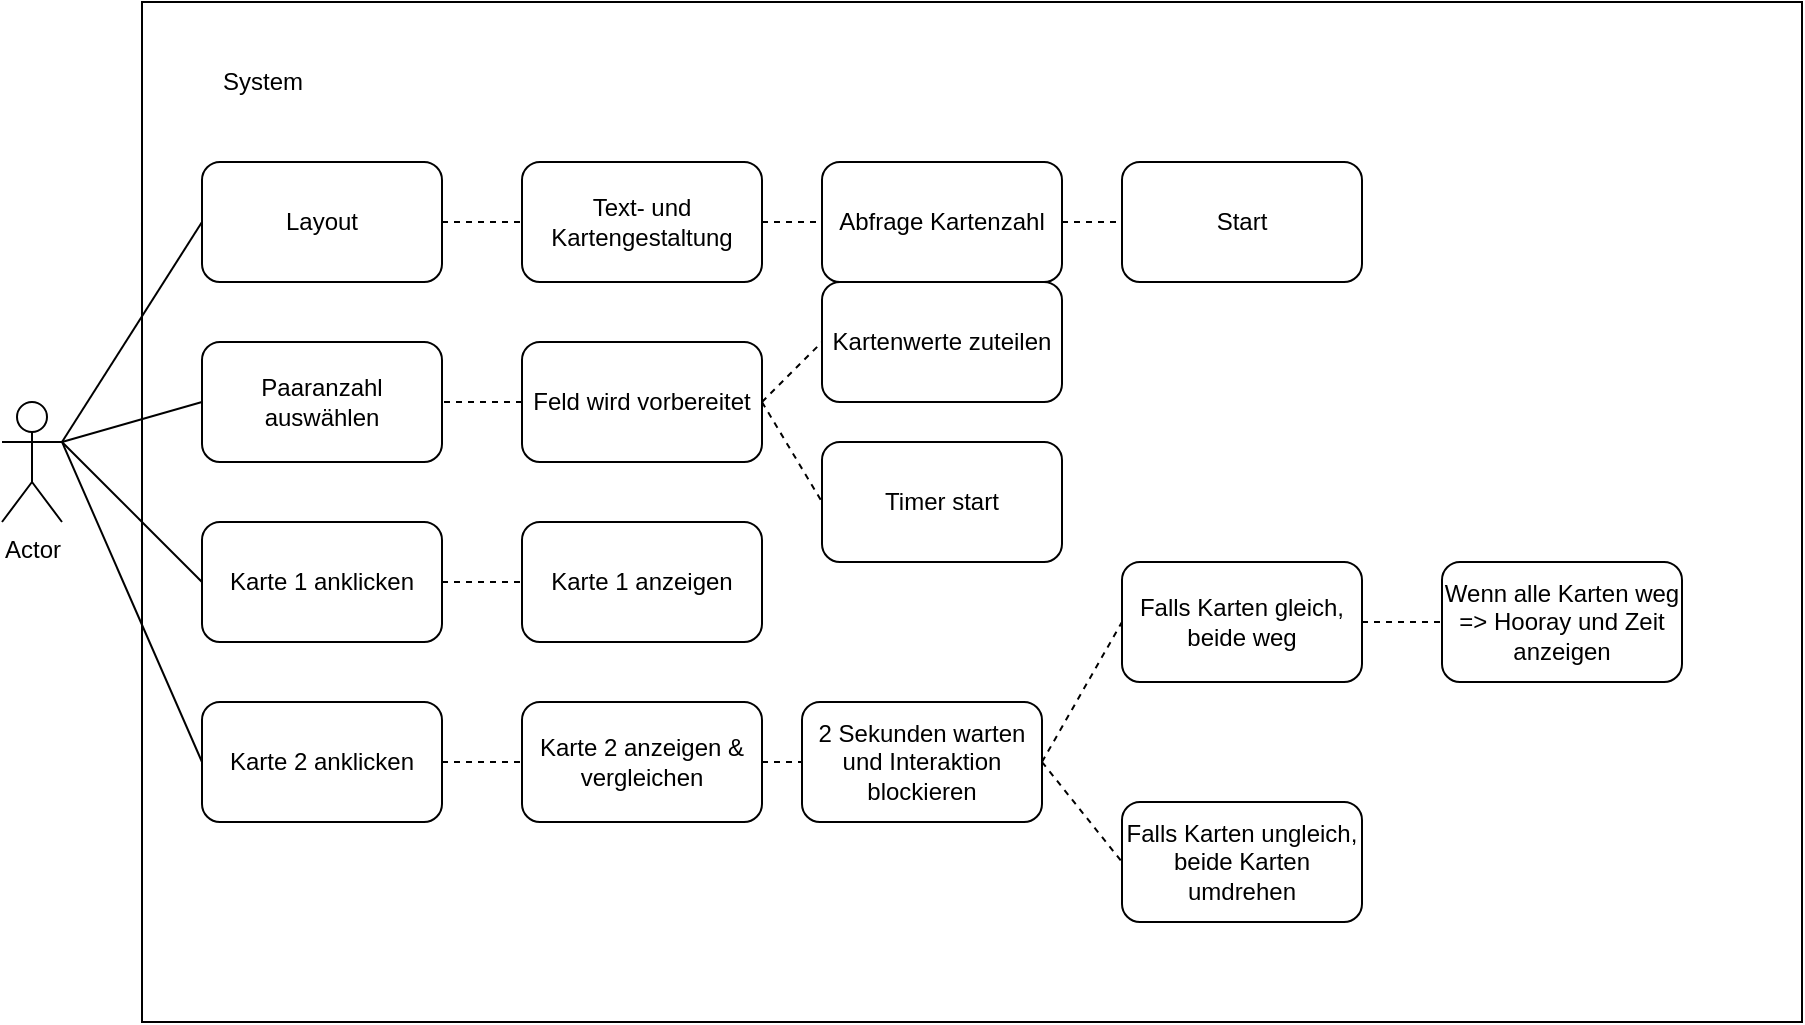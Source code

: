 <mxfile version="17.4.3" type="device"><diagram id="j8Jit6ST3k5U38tSw3dN" name="Page-1"><mxGraphModel dx="1368" dy="679" grid="1" gridSize="10" guides="1" tooltips="1" connect="1" arrows="1" fold="1" page="1" pageScale="1" pageWidth="2336" pageHeight="1654" math="0" shadow="0"><root><mxCell id="0"/><mxCell id="1" parent="0"/><mxCell id="Gp2OFBCxb8lgZRHb4eIS-31" value="" style="rounded=0;whiteSpace=wrap;html=1;" parent="1" vertex="1"><mxGeometry x="190" y="90" width="830" height="510" as="geometry"/></mxCell><mxCell id="Gp2OFBCxb8lgZRHb4eIS-1" value="Actor" style="shape=umlActor;verticalLabelPosition=bottom;verticalAlign=top;html=1;outlineConnect=0;" parent="1" vertex="1"><mxGeometry x="120" y="290" width="30" height="60" as="geometry"/></mxCell><mxCell id="Gp2OFBCxb8lgZRHb4eIS-2" value="Karte 2 anklicken" style="rounded=1;whiteSpace=wrap;html=1;" parent="1" vertex="1"><mxGeometry x="220" y="440" width="120" height="60" as="geometry"/></mxCell><mxCell id="Gp2OFBCxb8lgZRHb4eIS-3" value="Karte 1 anklicken" style="rounded=1;whiteSpace=wrap;html=1;" parent="1" vertex="1"><mxGeometry x="220" y="350" width="120" height="60" as="geometry"/></mxCell><mxCell id="Gp2OFBCxb8lgZRHb4eIS-4" value="Paaranzahl auswählen" style="rounded=1;whiteSpace=wrap;html=1;" parent="1" vertex="1"><mxGeometry x="220" y="260" width="120" height="60" as="geometry"/></mxCell><mxCell id="Gp2OFBCxb8lgZRHb4eIS-5" value="Layout" style="rounded=1;whiteSpace=wrap;html=1;" parent="1" vertex="1"><mxGeometry x="220" y="170" width="120" height="60" as="geometry"/></mxCell><mxCell id="Gp2OFBCxb8lgZRHb4eIS-6" value="Wenn alle Karten weg =&amp;gt; Hooray und Zeit anzeigen" style="rounded=1;whiteSpace=wrap;html=1;" parent="1" vertex="1"><mxGeometry x="840" y="370" width="120" height="60" as="geometry"/></mxCell><mxCell id="Gp2OFBCxb8lgZRHb4eIS-7" value="Falls Karten ungleich, beide Karten umdrehen" style="rounded=1;whiteSpace=wrap;html=1;" parent="1" vertex="1"><mxGeometry x="680" y="490" width="120" height="60" as="geometry"/></mxCell><mxCell id="Gp2OFBCxb8lgZRHb4eIS-8" value="Falls Karten gleich, beide weg" style="rounded=1;whiteSpace=wrap;html=1;" parent="1" vertex="1"><mxGeometry x="680" y="370" width="120" height="60" as="geometry"/></mxCell><mxCell id="Gp2OFBCxb8lgZRHb4eIS-9" value="2 Sekunden warten und Interaktion blockieren" style="rounded=1;whiteSpace=wrap;html=1;" parent="1" vertex="1"><mxGeometry x="520" y="440" width="120" height="60" as="geometry"/></mxCell><mxCell id="Gp2OFBCxb8lgZRHb4eIS-10" value="Timer start" style="rounded=1;whiteSpace=wrap;html=1;" parent="1" vertex="1"><mxGeometry x="530" y="310" width="120" height="60" as="geometry"/></mxCell><mxCell id="Gp2OFBCxb8lgZRHb4eIS-11" value="Kartenwerte zuteilen" style="rounded=1;whiteSpace=wrap;html=1;" parent="1" vertex="1"><mxGeometry x="530" y="230" width="120" height="60" as="geometry"/></mxCell><mxCell id="Gp2OFBCxb8lgZRHb4eIS-12" value="Karte 2 anzeigen &amp;amp; vergleichen" style="rounded=1;whiteSpace=wrap;html=1;" parent="1" vertex="1"><mxGeometry x="380" y="440" width="120" height="60" as="geometry"/></mxCell><mxCell id="Gp2OFBCxb8lgZRHb4eIS-13" value="Karte 1 anzeigen" style="rounded=1;whiteSpace=wrap;html=1;" parent="1" vertex="1"><mxGeometry x="380" y="350" width="120" height="60" as="geometry"/></mxCell><mxCell id="Gp2OFBCxb8lgZRHb4eIS-14" value="Feld wird vorbereitet" style="rounded=1;whiteSpace=wrap;html=1;" parent="1" vertex="1"><mxGeometry x="380" y="260" width="120" height="60" as="geometry"/></mxCell><mxCell id="Gp2OFBCxb8lgZRHb4eIS-15" value="Text- und Kartengestaltung" style="rounded=1;whiteSpace=wrap;html=1;" parent="1" vertex="1"><mxGeometry x="380" y="170" width="120" height="60" as="geometry"/></mxCell><mxCell id="Gp2OFBCxb8lgZRHb4eIS-16" value="System" style="text;html=1;align=center;verticalAlign=middle;resizable=0;points=[];autosize=1;strokeColor=none;fillColor=none;" parent="1" vertex="1"><mxGeometry x="220" y="120" width="60" height="20" as="geometry"/></mxCell><mxCell id="Gp2OFBCxb8lgZRHb4eIS-17" value="" style="endArrow=none;html=1;rounded=0;exitX=1;exitY=0.333;exitDx=0;exitDy=0;exitPerimeter=0;entryX=0;entryY=0.5;entryDx=0;entryDy=0;" parent="1" source="Gp2OFBCxb8lgZRHb4eIS-1" target="Gp2OFBCxb8lgZRHb4eIS-5" edge="1"><mxGeometry width="50" height="50" relative="1" as="geometry"><mxPoint x="590" y="310" as="sourcePoint"/><mxPoint x="640" y="260" as="targetPoint"/></mxGeometry></mxCell><mxCell id="Gp2OFBCxb8lgZRHb4eIS-18" value="" style="endArrow=none;html=1;rounded=0;exitX=1;exitY=0.333;exitDx=0;exitDy=0;exitPerimeter=0;entryX=0;entryY=0.5;entryDx=0;entryDy=0;" parent="1" source="Gp2OFBCxb8lgZRHb4eIS-1" target="Gp2OFBCxb8lgZRHb4eIS-4" edge="1"><mxGeometry width="50" height="50" relative="1" as="geometry"><mxPoint x="590" y="310" as="sourcePoint"/><mxPoint x="640" y="260" as="targetPoint"/></mxGeometry></mxCell><mxCell id="Gp2OFBCxb8lgZRHb4eIS-19" value="" style="endArrow=none;html=1;rounded=0;exitX=1;exitY=0.333;exitDx=0;exitDy=0;exitPerimeter=0;entryX=0;entryY=0.5;entryDx=0;entryDy=0;" parent="1" source="Gp2OFBCxb8lgZRHb4eIS-1" target="Gp2OFBCxb8lgZRHb4eIS-3" edge="1"><mxGeometry width="50" height="50" relative="1" as="geometry"><mxPoint x="590" y="310" as="sourcePoint"/><mxPoint x="640" y="260" as="targetPoint"/></mxGeometry></mxCell><mxCell id="Gp2OFBCxb8lgZRHb4eIS-20" value="" style="endArrow=none;html=1;rounded=0;exitX=1;exitY=0.333;exitDx=0;exitDy=0;exitPerimeter=0;entryX=0;entryY=0.5;entryDx=0;entryDy=0;" parent="1" source="Gp2OFBCxb8lgZRHb4eIS-1" target="Gp2OFBCxb8lgZRHb4eIS-2" edge="1"><mxGeometry width="50" height="50" relative="1" as="geometry"><mxPoint x="590" y="310" as="sourcePoint"/><mxPoint x="210" y="470" as="targetPoint"/></mxGeometry></mxCell><mxCell id="Gp2OFBCxb8lgZRHb4eIS-21" value="" style="endArrow=none;dashed=1;html=1;rounded=0;exitX=1;exitY=0.5;exitDx=0;exitDy=0;entryX=0;entryY=0.5;entryDx=0;entryDy=0;" parent="1" source="Gp2OFBCxb8lgZRHb4eIS-5" target="Gp2OFBCxb8lgZRHb4eIS-15" edge="1"><mxGeometry width="50" height="50" relative="1" as="geometry"><mxPoint x="590" y="310" as="sourcePoint"/><mxPoint x="640" y="260" as="targetPoint"/></mxGeometry></mxCell><mxCell id="Gp2OFBCxb8lgZRHb4eIS-22" value="" style="endArrow=none;dashed=1;html=1;rounded=0;entryX=1;entryY=0.5;entryDx=0;entryDy=0;exitX=0;exitY=0.5;exitDx=0;exitDy=0;" parent="1" source="Gp2OFBCxb8lgZRHb4eIS-14" target="Gp2OFBCxb8lgZRHb4eIS-4" edge="1"><mxGeometry width="50" height="50" relative="1" as="geometry"><mxPoint x="590" y="310" as="sourcePoint"/><mxPoint x="640" y="260" as="targetPoint"/></mxGeometry></mxCell><mxCell id="Gp2OFBCxb8lgZRHb4eIS-23" value="" style="endArrow=none;dashed=1;html=1;rounded=0;exitX=1;exitY=0.5;exitDx=0;exitDy=0;entryX=0;entryY=0.5;entryDx=0;entryDy=0;" parent="1" source="Gp2OFBCxb8lgZRHb4eIS-3" target="Gp2OFBCxb8lgZRHb4eIS-13" edge="1"><mxGeometry width="50" height="50" relative="1" as="geometry"><mxPoint x="590" y="310" as="sourcePoint"/><mxPoint x="640" y="260" as="targetPoint"/></mxGeometry></mxCell><mxCell id="Gp2OFBCxb8lgZRHb4eIS-24" value="" style="endArrow=none;dashed=1;html=1;rounded=0;exitX=1;exitY=0.5;exitDx=0;exitDy=0;entryX=0;entryY=0.5;entryDx=0;entryDy=0;" parent="1" source="Gp2OFBCxb8lgZRHb4eIS-2" target="Gp2OFBCxb8lgZRHb4eIS-12" edge="1"><mxGeometry width="50" height="50" relative="1" as="geometry"><mxPoint x="590" y="310" as="sourcePoint"/><mxPoint x="640" y="260" as="targetPoint"/></mxGeometry></mxCell><mxCell id="Gp2OFBCxb8lgZRHb4eIS-25" value="" style="endArrow=none;dashed=1;html=1;rounded=0;exitX=1;exitY=0.5;exitDx=0;exitDy=0;entryX=0;entryY=0.5;entryDx=0;entryDy=0;" parent="1" source="Gp2OFBCxb8lgZRHb4eIS-14" target="Gp2OFBCxb8lgZRHb4eIS-11" edge="1"><mxGeometry width="50" height="50" relative="1" as="geometry"><mxPoint x="590" y="310" as="sourcePoint"/><mxPoint x="640" y="260" as="targetPoint"/></mxGeometry></mxCell><mxCell id="Gp2OFBCxb8lgZRHb4eIS-26" value="" style="endArrow=none;dashed=1;html=1;rounded=0;exitX=1;exitY=0.5;exitDx=0;exitDy=0;entryX=0;entryY=0.5;entryDx=0;entryDy=0;" parent="1" source="Gp2OFBCxb8lgZRHb4eIS-14" target="Gp2OFBCxb8lgZRHb4eIS-10" edge="1"><mxGeometry width="50" height="50" relative="1" as="geometry"><mxPoint x="590" y="310" as="sourcePoint"/><mxPoint x="640" y="260" as="targetPoint"/></mxGeometry></mxCell><mxCell id="Gp2OFBCxb8lgZRHb4eIS-27" value="" style="endArrow=none;dashed=1;html=1;rounded=0;exitX=1;exitY=0.5;exitDx=0;exitDy=0;entryX=0;entryY=0.5;entryDx=0;entryDy=0;" parent="1" source="Gp2OFBCxb8lgZRHb4eIS-12" target="Gp2OFBCxb8lgZRHb4eIS-9" edge="1"><mxGeometry width="50" height="50" relative="1" as="geometry"><mxPoint x="590" y="310" as="sourcePoint"/><mxPoint x="640" y="260" as="targetPoint"/></mxGeometry></mxCell><mxCell id="Gp2OFBCxb8lgZRHb4eIS-28" value="" style="endArrow=none;dashed=1;html=1;rounded=0;exitX=1;exitY=0.5;exitDx=0;exitDy=0;entryX=0;entryY=0.5;entryDx=0;entryDy=0;" parent="1" source="Gp2OFBCxb8lgZRHb4eIS-9" target="Gp2OFBCxb8lgZRHb4eIS-8" edge="1"><mxGeometry width="50" height="50" relative="1" as="geometry"><mxPoint x="590" y="310" as="sourcePoint"/><mxPoint x="640" y="260" as="targetPoint"/></mxGeometry></mxCell><mxCell id="Gp2OFBCxb8lgZRHb4eIS-29" value="" style="endArrow=none;dashed=1;html=1;rounded=0;exitX=1;exitY=0.5;exitDx=0;exitDy=0;entryX=0;entryY=0.5;entryDx=0;entryDy=0;" parent="1" source="Gp2OFBCxb8lgZRHb4eIS-9" target="Gp2OFBCxb8lgZRHb4eIS-7" edge="1"><mxGeometry width="50" height="50" relative="1" as="geometry"><mxPoint x="590" y="310" as="sourcePoint"/><mxPoint x="640" y="260" as="targetPoint"/></mxGeometry></mxCell><mxCell id="Gp2OFBCxb8lgZRHb4eIS-30" value="" style="endArrow=none;dashed=1;html=1;rounded=0;exitX=1;exitY=0.5;exitDx=0;exitDy=0;entryX=0;entryY=0.5;entryDx=0;entryDy=0;" parent="1" source="Gp2OFBCxb8lgZRHb4eIS-8" target="Gp2OFBCxb8lgZRHb4eIS-6" edge="1"><mxGeometry width="50" height="50" relative="1" as="geometry"><mxPoint x="590" y="310" as="sourcePoint"/><mxPoint x="640" y="260" as="targetPoint"/></mxGeometry></mxCell><mxCell id="8J-r1I6tt8s3dyykcw1g-1" value="Abfrage Kartenzahl" style="rounded=1;whiteSpace=wrap;html=1;" vertex="1" parent="1"><mxGeometry x="530" y="170" width="120" height="60" as="geometry"/></mxCell><mxCell id="8J-r1I6tt8s3dyykcw1g-2" value="Start" style="rounded=1;whiteSpace=wrap;html=1;" vertex="1" parent="1"><mxGeometry x="680" y="170" width="120" height="60" as="geometry"/></mxCell><mxCell id="8J-r1I6tt8s3dyykcw1g-3" value="" style="endArrow=none;dashed=1;html=1;rounded=0;exitX=1;exitY=0.5;exitDx=0;exitDy=0;entryX=0;entryY=0.5;entryDx=0;entryDy=0;" edge="1" parent="1" source="Gp2OFBCxb8lgZRHb4eIS-15" target="8J-r1I6tt8s3dyykcw1g-1"><mxGeometry width="50" height="50" relative="1" as="geometry"><mxPoint x="350" y="210" as="sourcePoint"/><mxPoint x="390" y="210" as="targetPoint"/></mxGeometry></mxCell><mxCell id="8J-r1I6tt8s3dyykcw1g-4" value="" style="endArrow=none;dashed=1;html=1;rounded=0;exitX=1;exitY=0.5;exitDx=0;exitDy=0;entryX=0;entryY=0.5;entryDx=0;entryDy=0;" edge="1" parent="1" source="8J-r1I6tt8s3dyykcw1g-1" target="8J-r1I6tt8s3dyykcw1g-2"><mxGeometry width="50" height="50" relative="1" as="geometry"><mxPoint x="360" y="220" as="sourcePoint"/><mxPoint x="400" y="220" as="targetPoint"/></mxGeometry></mxCell></root></mxGraphModel></diagram></mxfile>